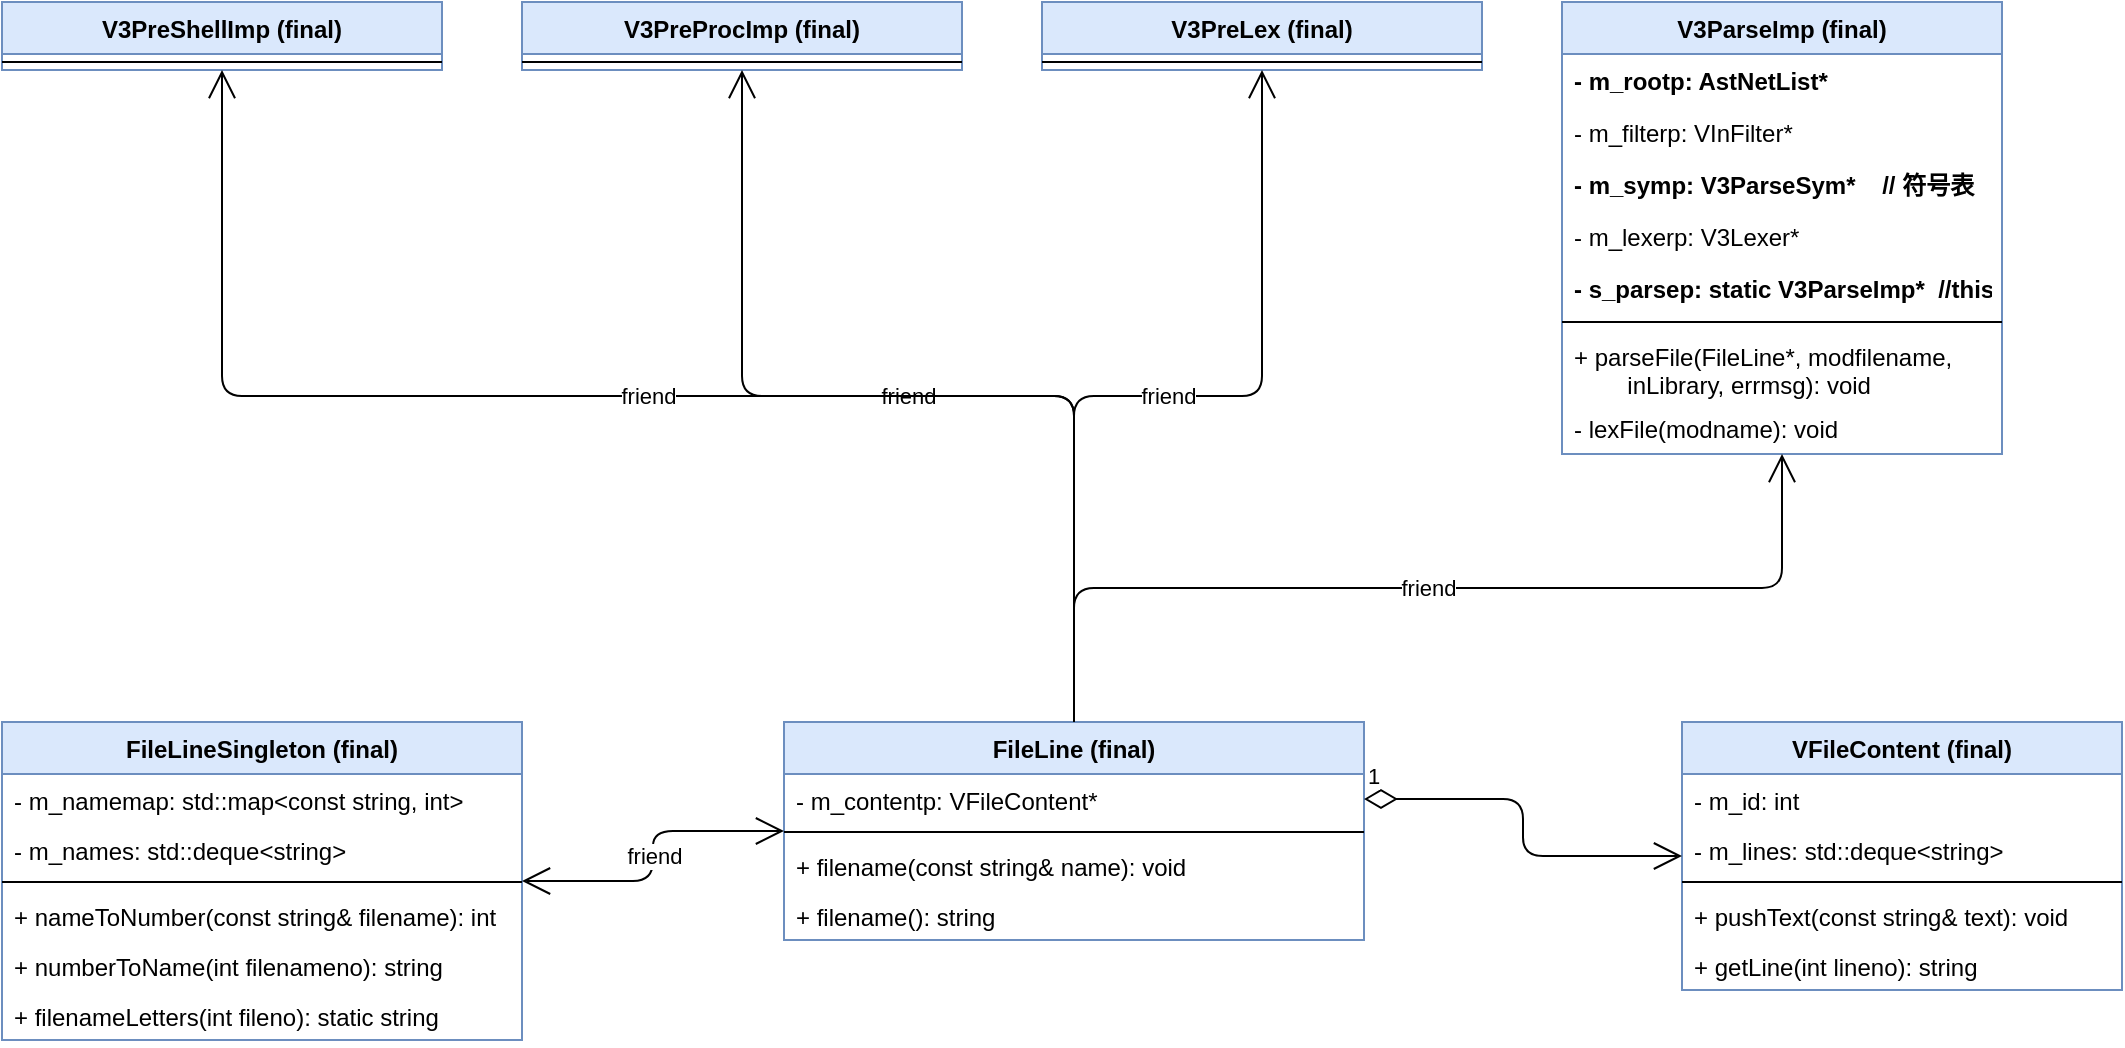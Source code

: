 <mxfile version="14.8.4" type="github">
  <diagram id="sfYAWN_819-ZRtIJ7BKl" name="第 1 页">
    <mxGraphModel dx="2591" dy="762" grid="1" gridSize="10" guides="1" tooltips="1" connect="1" arrows="1" fold="1" page="1" pageScale="1" pageWidth="1169" pageHeight="827" math="0" shadow="0">
      <root>
        <mxCell id="0" />
        <mxCell id="1" parent="0" />
        <mxCell id="UVDkIVhwBO7AHF0Bjt_--1" value="FileLine (final)" style="swimlane;fontStyle=1;align=center;verticalAlign=top;childLayout=stackLayout;horizontal=1;startSize=26;horizontalStack=0;resizeParent=1;resizeParentMax=0;resizeLast=0;collapsible=1;marginBottom=0;fillColor=#dae8fc;strokeColor=#6c8ebf;" vertex="1" parent="1">
          <mxGeometry x="-729" y="400" width="290" height="109" as="geometry">
            <mxRectangle x="-530" y="330" width="120" height="26" as="alternateBounds" />
          </mxGeometry>
        </mxCell>
        <mxCell id="UVDkIVhwBO7AHF0Bjt_--2" value="- m_contentp: VFileContent*" style="text;strokeColor=none;fillColor=none;align=left;verticalAlign=top;spacingLeft=4;spacingRight=4;overflow=hidden;rotatable=0;points=[[0,0.5],[1,0.5]];portConstraint=eastwest;" vertex="1" parent="UVDkIVhwBO7AHF0Bjt_--1">
          <mxGeometry y="26" width="290" height="25" as="geometry" />
        </mxCell>
        <mxCell id="UVDkIVhwBO7AHF0Bjt_--3" value="" style="line;strokeWidth=1;fillColor=none;align=left;verticalAlign=middle;spacingTop=-1;spacingLeft=3;spacingRight=3;rotatable=0;labelPosition=right;points=[];portConstraint=eastwest;" vertex="1" parent="UVDkIVhwBO7AHF0Bjt_--1">
          <mxGeometry y="51" width="290" height="8" as="geometry" />
        </mxCell>
        <mxCell id="UVDkIVhwBO7AHF0Bjt_--4" value="+ filename(const string&amp; name): void" style="text;strokeColor=none;fillColor=none;align=left;verticalAlign=top;spacingLeft=4;spacingRight=4;overflow=hidden;rotatable=0;points=[[0,0.5],[1,0.5]];portConstraint=eastwest;" vertex="1" parent="UVDkIVhwBO7AHF0Bjt_--1">
          <mxGeometry y="59" width="290" height="25" as="geometry" />
        </mxCell>
        <mxCell id="UVDkIVhwBO7AHF0Bjt_--8" value="+ filename(): string" style="text;strokeColor=none;fillColor=none;align=left;verticalAlign=top;spacingLeft=4;spacingRight=4;overflow=hidden;rotatable=0;points=[[0,0.5],[1,0.5]];portConstraint=eastwest;whiteSpace=wrap;" vertex="1" parent="UVDkIVhwBO7AHF0Bjt_--1">
          <mxGeometry y="84" width="290" height="25" as="geometry" />
        </mxCell>
        <mxCell id="UVDkIVhwBO7AHF0Bjt_--21" value="V3ParseImp (final)" style="swimlane;fontStyle=1;align=center;verticalAlign=top;childLayout=stackLayout;horizontal=1;startSize=26;horizontalStack=0;resizeParent=1;resizeParentMax=0;resizeLast=0;collapsible=1;marginBottom=0;fillColor=#dae8fc;strokeColor=#6c8ebf;" vertex="1" parent="1">
          <mxGeometry x="-340" y="40" width="220" height="226" as="geometry">
            <mxRectangle x="-276.5" y="404" width="140" height="26" as="alternateBounds" />
          </mxGeometry>
        </mxCell>
        <mxCell id="UVDkIVhwBO7AHF0Bjt_--22" value="- m_rootp: AstNetList*" style="text;strokeColor=none;fillColor=none;align=left;verticalAlign=middle;spacingLeft=4;spacingRight=4;overflow=hidden;rotatable=0;points=[[0,0.5],[1,0.5]];portConstraint=eastwest;fontStyle=1" vertex="1" parent="UVDkIVhwBO7AHF0Bjt_--21">
          <mxGeometry y="26" width="220" height="26" as="geometry" />
        </mxCell>
        <mxCell id="UVDkIVhwBO7AHF0Bjt_--23" value="- m_filterp: VInFilter*" style="text;strokeColor=none;fillColor=none;align=left;verticalAlign=middle;spacingLeft=4;spacingRight=4;overflow=hidden;rotatable=0;points=[[0,0.5],[1,0.5]];portConstraint=eastwest;" vertex="1" parent="UVDkIVhwBO7AHF0Bjt_--21">
          <mxGeometry y="52" width="220" height="26" as="geometry" />
        </mxCell>
        <mxCell id="UVDkIVhwBO7AHF0Bjt_--24" value="- m_symp: V3ParseSym*    // 符号表" style="text;strokeColor=none;fillColor=none;align=left;verticalAlign=top;spacingLeft=4;spacingRight=4;overflow=hidden;rotatable=0;points=[[0,0.5],[1,0.5]];portConstraint=eastwest;fontStyle=1" vertex="1" parent="UVDkIVhwBO7AHF0Bjt_--21">
          <mxGeometry y="78" width="220" height="26" as="geometry" />
        </mxCell>
        <mxCell id="UVDkIVhwBO7AHF0Bjt_--25" value="- m_lexerp: V3Lexer*" style="text;strokeColor=none;fillColor=none;align=left;verticalAlign=middle;spacingLeft=4;spacingRight=4;overflow=hidden;rotatable=0;points=[[0,0.5],[1,0.5]];portConstraint=eastwest;" vertex="1" parent="UVDkIVhwBO7AHF0Bjt_--21">
          <mxGeometry y="104" width="220" height="26" as="geometry" />
        </mxCell>
        <mxCell id="UVDkIVhwBO7AHF0Bjt_--26" value="- s_parsep: static V3ParseImp*  //this" style="text;strokeColor=none;fillColor=none;align=left;verticalAlign=middle;spacingLeft=4;spacingRight=4;overflow=hidden;rotatable=0;points=[[0,0.5],[1,0.5]];portConstraint=eastwest;fontStyle=1" vertex="1" parent="UVDkIVhwBO7AHF0Bjt_--21">
          <mxGeometry y="130" width="220" height="26" as="geometry" />
        </mxCell>
        <mxCell id="UVDkIVhwBO7AHF0Bjt_--27" value="" style="line;strokeWidth=1;fillColor=none;align=left;verticalAlign=middle;spacingTop=-1;spacingLeft=3;spacingRight=3;rotatable=0;labelPosition=right;points=[];portConstraint=eastwest;" vertex="1" parent="UVDkIVhwBO7AHF0Bjt_--21">
          <mxGeometry y="156" width="220" height="8" as="geometry" />
        </mxCell>
        <mxCell id="UVDkIVhwBO7AHF0Bjt_--28" value="+ parseFile(FileLine*, modfilename, &#xa;        inLibrary, errmsg): void" style="text;strokeColor=none;fillColor=none;align=left;verticalAlign=top;spacingLeft=4;spacingRight=4;overflow=hidden;rotatable=0;points=[[0,0.5],[1,0.5]];portConstraint=eastwest;" vertex="1" parent="UVDkIVhwBO7AHF0Bjt_--21">
          <mxGeometry y="164" width="220" height="36" as="geometry" />
        </mxCell>
        <mxCell id="UVDkIVhwBO7AHF0Bjt_--29" value="- lexFile(modname): void" style="text;strokeColor=none;fillColor=none;align=left;verticalAlign=top;spacingLeft=4;spacingRight=4;overflow=hidden;rotatable=0;points=[[0,0.5],[1,0.5]];portConstraint=eastwest;" vertex="1" parent="UVDkIVhwBO7AHF0Bjt_--21">
          <mxGeometry y="200" width="220" height="26" as="geometry" />
        </mxCell>
        <mxCell id="UVDkIVhwBO7AHF0Bjt_--30" value="friend" style="endArrow=open;endFill=1;endSize=12;html=1;exitX=0.5;exitY=0;exitDx=0;exitDy=0;edgeStyle=orthogonalEdgeStyle;" edge="1" parent="1" source="UVDkIVhwBO7AHF0Bjt_--1" target="UVDkIVhwBO7AHF0Bjt_--21">
          <mxGeometry width="160" relative="1" as="geometry">
            <mxPoint x="-980" y="360" as="sourcePoint" />
            <mxPoint x="-495" y="320" as="targetPoint" />
          </mxGeometry>
        </mxCell>
        <mxCell id="UVDkIVhwBO7AHF0Bjt_--31" value="V3PreShellImp (final)" style="swimlane;fontStyle=1;align=center;verticalAlign=top;childLayout=stackLayout;horizontal=1;startSize=26;horizontalStack=0;resizeParent=1;resizeParentMax=0;resizeLast=0;collapsible=1;marginBottom=0;fillColor=#dae8fc;strokeColor=#6c8ebf;" vertex="1" parent="1">
          <mxGeometry x="-1120" y="40" width="220" height="34" as="geometry">
            <mxRectangle x="-276.5" y="404" width="140" height="26" as="alternateBounds" />
          </mxGeometry>
        </mxCell>
        <mxCell id="UVDkIVhwBO7AHF0Bjt_--37" value="" style="line;strokeWidth=1;fillColor=none;align=left;verticalAlign=middle;spacingTop=-1;spacingLeft=3;spacingRight=3;rotatable=0;labelPosition=right;points=[];portConstraint=eastwest;" vertex="1" parent="UVDkIVhwBO7AHF0Bjt_--31">
          <mxGeometry y="26" width="220" height="8" as="geometry" />
        </mxCell>
        <mxCell id="UVDkIVhwBO7AHF0Bjt_--40" value="V3PreProcImp (final)" style="swimlane;fontStyle=1;align=center;verticalAlign=top;childLayout=stackLayout;horizontal=1;startSize=26;horizontalStack=0;resizeParent=1;resizeParentMax=0;resizeLast=0;collapsible=1;marginBottom=0;fillColor=#dae8fc;strokeColor=#6c8ebf;" vertex="1" parent="1">
          <mxGeometry x="-860" y="40" width="220" height="34" as="geometry">
            <mxRectangle x="-276.5" y="404" width="140" height="26" as="alternateBounds" />
          </mxGeometry>
        </mxCell>
        <mxCell id="UVDkIVhwBO7AHF0Bjt_--41" value="" style="line;strokeWidth=1;fillColor=none;align=left;verticalAlign=middle;spacingTop=-1;spacingLeft=3;spacingRight=3;rotatable=0;labelPosition=right;points=[];portConstraint=eastwest;" vertex="1" parent="UVDkIVhwBO7AHF0Bjt_--40">
          <mxGeometry y="26" width="220" height="8" as="geometry" />
        </mxCell>
        <mxCell id="UVDkIVhwBO7AHF0Bjt_--42" value="V3PreLex (final)" style="swimlane;fontStyle=1;align=center;verticalAlign=top;childLayout=stackLayout;horizontal=1;startSize=26;horizontalStack=0;resizeParent=1;resizeParentMax=0;resizeLast=0;collapsible=1;marginBottom=0;fillColor=#dae8fc;strokeColor=#6c8ebf;" vertex="1" parent="1">
          <mxGeometry x="-600" y="40" width="220" height="34" as="geometry">
            <mxRectangle x="-276.5" y="404" width="140" height="26" as="alternateBounds" />
          </mxGeometry>
        </mxCell>
        <mxCell id="UVDkIVhwBO7AHF0Bjt_--43" value="" style="line;strokeWidth=1;fillColor=none;align=left;verticalAlign=middle;spacingTop=-1;spacingLeft=3;spacingRight=3;rotatable=0;labelPosition=right;points=[];portConstraint=eastwest;" vertex="1" parent="UVDkIVhwBO7AHF0Bjt_--42">
          <mxGeometry y="26" width="220" height="8" as="geometry" />
        </mxCell>
        <mxCell id="UVDkIVhwBO7AHF0Bjt_--44" value="FileLineSingleton (final)" style="swimlane;fontStyle=1;align=center;verticalAlign=top;childLayout=stackLayout;horizontal=1;startSize=26;horizontalStack=0;resizeParent=1;resizeParentMax=0;resizeLast=0;collapsible=1;marginBottom=0;fillColor=#dae8fc;strokeColor=#6c8ebf;" vertex="1" parent="1">
          <mxGeometry x="-1120" y="400" width="260" height="159" as="geometry">
            <mxRectangle x="-276.5" y="404" width="140" height="26" as="alternateBounds" />
          </mxGeometry>
        </mxCell>
        <mxCell id="UVDkIVhwBO7AHF0Bjt_--57" value="- m_namemap: std::map&lt;const string, int&gt;" style="text;strokeColor=none;fillColor=none;align=left;verticalAlign=top;spacingLeft=4;spacingRight=4;overflow=hidden;rotatable=0;points=[[0,0.5],[1,0.5]];portConstraint=eastwest;" vertex="1" parent="UVDkIVhwBO7AHF0Bjt_--44">
          <mxGeometry y="26" width="260" height="25" as="geometry" />
        </mxCell>
        <mxCell id="UVDkIVhwBO7AHF0Bjt_--63" value="- m_names: std::deque&lt;string&gt;" style="text;strokeColor=none;fillColor=none;align=left;verticalAlign=top;spacingLeft=4;spacingRight=4;overflow=hidden;rotatable=0;points=[[0,0.5],[1,0.5]];portConstraint=eastwest;" vertex="1" parent="UVDkIVhwBO7AHF0Bjt_--44">
          <mxGeometry y="51" width="260" height="25" as="geometry" />
        </mxCell>
        <mxCell id="UVDkIVhwBO7AHF0Bjt_--45" value="" style="line;strokeWidth=1;fillColor=none;align=left;verticalAlign=middle;spacingTop=-1;spacingLeft=3;spacingRight=3;rotatable=0;labelPosition=right;points=[];portConstraint=eastwest;" vertex="1" parent="UVDkIVhwBO7AHF0Bjt_--44">
          <mxGeometry y="76" width="260" height="8" as="geometry" />
        </mxCell>
        <mxCell id="UVDkIVhwBO7AHF0Bjt_--64" value="+ nameToNumber(const string&amp; filename): int" style="text;strokeColor=none;fillColor=none;align=left;verticalAlign=top;spacingLeft=4;spacingRight=4;overflow=hidden;rotatable=0;points=[[0,0.5],[1,0.5]];portConstraint=eastwest;" vertex="1" parent="UVDkIVhwBO7AHF0Bjt_--44">
          <mxGeometry y="84" width="260" height="25" as="geometry" />
        </mxCell>
        <mxCell id="UVDkIVhwBO7AHF0Bjt_--65" value="+ numberToName(int filenameno): string" style="text;strokeColor=none;fillColor=none;align=left;verticalAlign=top;spacingLeft=4;spacingRight=4;overflow=hidden;rotatable=0;points=[[0,0.5],[1,0.5]];portConstraint=eastwest;" vertex="1" parent="UVDkIVhwBO7AHF0Bjt_--44">
          <mxGeometry y="109" width="260" height="25" as="geometry" />
        </mxCell>
        <mxCell id="UVDkIVhwBO7AHF0Bjt_--66" value="+ filenameLetters(int fileno): static string" style="text;strokeColor=none;fillColor=none;align=left;verticalAlign=top;spacingLeft=4;spacingRight=4;overflow=hidden;rotatable=0;points=[[0,0.5],[1,0.5]];portConstraint=eastwest;" vertex="1" parent="UVDkIVhwBO7AHF0Bjt_--44">
          <mxGeometry y="134" width="260" height="25" as="geometry" />
        </mxCell>
        <mxCell id="UVDkIVhwBO7AHF0Bjt_--46" value="friend" style="endArrow=open;endFill=1;endSize=12;html=1;exitX=0.5;exitY=0;exitDx=0;exitDy=0;edgeStyle=orthogonalEdgeStyle;" edge="1" parent="1" source="UVDkIVhwBO7AHF0Bjt_--1" target="UVDkIVhwBO7AHF0Bjt_--42">
          <mxGeometry width="160" relative="1" as="geometry">
            <mxPoint x="-574" y="424" as="sourcePoint" />
            <mxPoint x="-220" y="276" as="targetPoint" />
          </mxGeometry>
        </mxCell>
        <mxCell id="UVDkIVhwBO7AHF0Bjt_--47" value="friend" style="endArrow=open;endFill=1;endSize=12;html=1;exitX=0.5;exitY=0;exitDx=0;exitDy=0;edgeStyle=orthogonalEdgeStyle;" edge="1" parent="1" source="UVDkIVhwBO7AHF0Bjt_--1" target="UVDkIVhwBO7AHF0Bjt_--40">
          <mxGeometry width="160" relative="1" as="geometry">
            <mxPoint x="-574" y="424" as="sourcePoint" />
            <mxPoint x="-480" y="84" as="targetPoint" />
          </mxGeometry>
        </mxCell>
        <mxCell id="UVDkIVhwBO7AHF0Bjt_--48" value="friend" style="endArrow=open;endFill=1;endSize=12;html=1;exitX=0.5;exitY=0;exitDx=0;exitDy=0;edgeStyle=orthogonalEdgeStyle;" edge="1" parent="1" source="UVDkIVhwBO7AHF0Bjt_--1" target="UVDkIVhwBO7AHF0Bjt_--31">
          <mxGeometry width="160" relative="1" as="geometry">
            <mxPoint x="-574" y="424" as="sourcePoint" />
            <mxPoint x="-740" y="84" as="targetPoint" />
          </mxGeometry>
        </mxCell>
        <mxCell id="UVDkIVhwBO7AHF0Bjt_--50" value="VFileContent (final)" style="swimlane;fontStyle=1;align=center;verticalAlign=top;childLayout=stackLayout;horizontal=1;startSize=26;horizontalStack=0;resizeParent=1;resizeParentMax=0;resizeLast=0;collapsible=1;marginBottom=0;fillColor=#dae8fc;strokeColor=#6c8ebf;" vertex="1" parent="1">
          <mxGeometry x="-280" y="400" width="220" height="134" as="geometry">
            <mxRectangle x="-276.5" y="404" width="140" height="26" as="alternateBounds" />
          </mxGeometry>
        </mxCell>
        <mxCell id="UVDkIVhwBO7AHF0Bjt_--52" value="- m_id: int" style="text;strokeColor=none;fillColor=none;align=left;verticalAlign=top;spacingLeft=4;spacingRight=4;overflow=hidden;rotatable=0;points=[[0,0.5],[1,0.5]];portConstraint=eastwest;" vertex="1" parent="UVDkIVhwBO7AHF0Bjt_--50">
          <mxGeometry y="26" width="220" height="25" as="geometry" />
        </mxCell>
        <mxCell id="UVDkIVhwBO7AHF0Bjt_--53" value="- m_lines: std::deque&lt;string&gt;" style="text;strokeColor=none;fillColor=none;align=left;verticalAlign=top;spacingLeft=4;spacingRight=4;overflow=hidden;rotatable=0;points=[[0,0.5],[1,0.5]];portConstraint=eastwest;" vertex="1" parent="UVDkIVhwBO7AHF0Bjt_--50">
          <mxGeometry y="51" width="220" height="25" as="geometry" />
        </mxCell>
        <mxCell id="UVDkIVhwBO7AHF0Bjt_--51" value="" style="line;strokeWidth=1;fillColor=none;align=left;verticalAlign=middle;spacingTop=-1;spacingLeft=3;spacingRight=3;rotatable=0;labelPosition=right;points=[];portConstraint=eastwest;" vertex="1" parent="UVDkIVhwBO7AHF0Bjt_--50">
          <mxGeometry y="76" width="220" height="8" as="geometry" />
        </mxCell>
        <mxCell id="UVDkIVhwBO7AHF0Bjt_--54" value="+ pushText(const string&amp; text): void" style="text;strokeColor=none;fillColor=none;align=left;verticalAlign=top;spacingLeft=4;spacingRight=4;overflow=hidden;rotatable=0;points=[[0,0.5],[1,0.5]];portConstraint=eastwest;" vertex="1" parent="UVDkIVhwBO7AHF0Bjt_--50">
          <mxGeometry y="84" width="220" height="25" as="geometry" />
        </mxCell>
        <mxCell id="UVDkIVhwBO7AHF0Bjt_--55" value="+ getLine(int lineno): string" style="text;strokeColor=none;fillColor=none;align=left;verticalAlign=top;spacingLeft=4;spacingRight=4;overflow=hidden;rotatable=0;points=[[0,0.5],[1,0.5]];portConstraint=eastwest;" vertex="1" parent="UVDkIVhwBO7AHF0Bjt_--50">
          <mxGeometry y="109" width="220" height="25" as="geometry" />
        </mxCell>
        <mxCell id="UVDkIVhwBO7AHF0Bjt_--56" value="1" style="endArrow=open;html=1;endSize=12;startArrow=diamondThin;startSize=14;startFill=0;edgeStyle=orthogonalEdgeStyle;align=left;verticalAlign=bottom;" edge="1" parent="1" source="UVDkIVhwBO7AHF0Bjt_--2" target="UVDkIVhwBO7AHF0Bjt_--50">
          <mxGeometry x="-1" y="3" relative="1" as="geometry">
            <mxPoint x="-840" y="425" as="sourcePoint" />
            <mxPoint x="-620" y="460" as="targetPoint" />
          </mxGeometry>
        </mxCell>
        <mxCell id="UVDkIVhwBO7AHF0Bjt_--62" value="friend" style="endArrow=open;startArrow=open;html=1;startFill=0;endFill=0;edgeStyle=orthogonalEdgeStyle;endSize=12;startSize=12;" edge="1" parent="1" source="UVDkIVhwBO7AHF0Bjt_--44" target="UVDkIVhwBO7AHF0Bjt_--1">
          <mxGeometry width="50" height="50" relative="1" as="geometry">
            <mxPoint x="-820" y="610" as="sourcePoint" />
            <mxPoint x="-770" y="560" as="targetPoint" />
          </mxGeometry>
        </mxCell>
      </root>
    </mxGraphModel>
  </diagram>
</mxfile>
